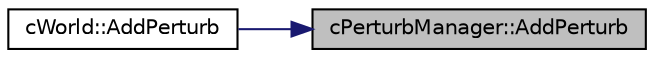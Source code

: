 digraph "cPerturbManager::AddPerturb"
{
 // LATEX_PDF_SIZE
  edge [fontname="Helvetica",fontsize="10",labelfontname="Helvetica",labelfontsize="10"];
  node [fontname="Helvetica",fontsize="10",shape=record];
  rankdir="RL";
  Node1 [label="cPerturbManager::AddPerturb",height=0.2,width=0.4,color="black", fillcolor="grey75", style="filled", fontcolor="black",tooltip=" "];
  Node1 -> Node2 [dir="back",color="midnightblue",fontsize="10",style="solid",fontname="Helvetica"];
  Node2 [label="cWorld::AddPerturb",height=0.2,width=0.4,color="black", fillcolor="white", style="filled",URL="$classc_world.html#aaa64224952909cabed53a18c69746741",tooltip=" "];
}

